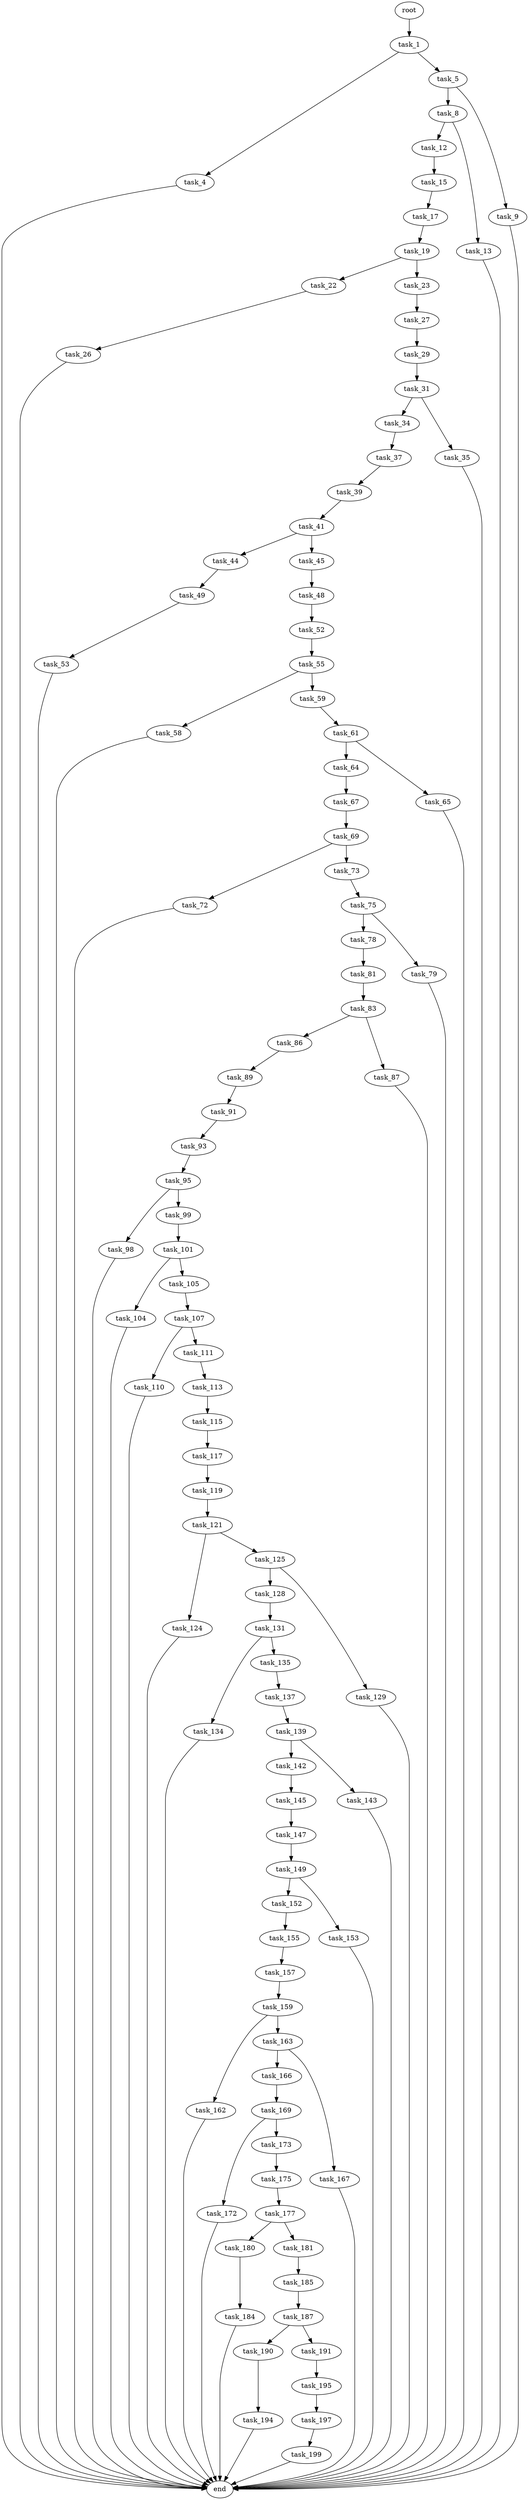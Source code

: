 digraph G {
  root [size="0.000000"];
  task_1 [size="348915190297.000000"];
  task_4 [size="19394546643.000000"];
  task_5 [size="231928233984.000000"];
  task_8 [size="352235827237.000000"];
  task_9 [size="752266808384.000000"];
  task_12 [size="231928233984.000000"];
  task_13 [size="358538201217.000000"];
  task_15 [size="549755813888.000000"];
  task_17 [size="79914139258.000000"];
  task_19 [size="498803072978.000000"];
  task_22 [size="68719476736.000000"];
  task_23 [size="5822903449.000000"];
  task_26 [size="602306355862.000000"];
  task_27 [size="18435740544.000000"];
  task_29 [size="1527883832.000000"];
  task_31 [size="124114279051.000000"];
  task_34 [size="31060666825.000000"];
  task_35 [size="30856164630.000000"];
  task_37 [size="20007302255.000000"];
  task_39 [size="747823597.000000"];
  task_41 [size="1821679008.000000"];
  task_44 [size="3021013108.000000"];
  task_45 [size="190853025091.000000"];
  task_48 [size="52228868585.000000"];
  task_49 [size="16949379419.000000"];
  task_52 [size="9566268940.000000"];
  task_53 [size="28991029248.000000"];
  task_55 [size="1722813090.000000"];
  task_58 [size="68719476736.000000"];
  task_59 [size="1400152701.000000"];
  task_61 [size="28991029248.000000"];
  task_64 [size="268259290580.000000"];
  task_65 [size="89486926023.000000"];
  task_67 [size="68719476736.000000"];
  task_69 [size="6635501461.000000"];
  task_72 [size="1073741824000.000000"];
  task_73 [size="8589934592.000000"];
  task_75 [size="231928233984.000000"];
  task_78 [size="368293445632.000000"];
  task_79 [size="782757789696.000000"];
  task_81 [size="56389314346.000000"];
  task_83 [size="28991029248.000000"];
  task_86 [size="42749659841.000000"];
  task_87 [size="6068695467.000000"];
  task_89 [size="672680971.000000"];
  task_91 [size="14864714634.000000"];
  task_93 [size="68719476736.000000"];
  task_95 [size="534483210773.000000"];
  task_98 [size="1073741824000.000000"];
  task_99 [size="25118249301.000000"];
  task_101 [size="513615332635.000000"];
  task_104 [size="58190529657.000000"];
  task_105 [size="26185730921.000000"];
  task_107 [size="22973468287.000000"];
  task_110 [size="73285595537.000000"];
  task_111 [size="29184416465.000000"];
  task_113 [size="1073741824000.000000"];
  task_115 [size="533576225.000000"];
  task_117 [size="1105305426.000000"];
  task_119 [size="43016574504.000000"];
  task_121 [size="1366460785.000000"];
  task_124 [size="913919349020.000000"];
  task_125 [size="2463005737.000000"];
  task_128 [size="231928233984.000000"];
  task_129 [size="782757789696.000000"];
  task_131 [size="8589934592.000000"];
  task_134 [size="165711481412.000000"];
  task_135 [size="136120610446.000000"];
  task_137 [size="14685195251.000000"];
  task_139 [size="896786122087.000000"];
  task_142 [size="237332214889.000000"];
  task_143 [size="1103137011408.000000"];
  task_145 [size="7620742476.000000"];
  task_147 [size="1886184646.000000"];
  task_149 [size="110882678145.000000"];
  task_152 [size="2985638814.000000"];
  task_153 [size="8072313349.000000"];
  task_155 [size="782757789696.000000"];
  task_157 [size="1123308458326.000000"];
  task_159 [size="918860883574.000000"];
  task_162 [size="368293445632.000000"];
  task_163 [size="37287617881.000000"];
  task_166 [size="5613837154.000000"];
  task_167 [size="7942140743.000000"];
  task_169 [size="231928233984.000000"];
  task_172 [size="1073741824000.000000"];
  task_173 [size="38383960066.000000"];
  task_175 [size="1013536569349.000000"];
  task_177 [size="368293445632.000000"];
  task_180 [size="126931668690.000000"];
  task_181 [size="294865729494.000000"];
  task_184 [size="12107434217.000000"];
  task_185 [size="368293445632.000000"];
  task_187 [size="43754172957.000000"];
  task_190 [size="368293445632.000000"];
  task_191 [size="415770612009.000000"];
  task_194 [size="631364876407.000000"];
  task_195 [size="711395907314.000000"];
  task_197 [size="13202493095.000000"];
  task_199 [size="39483453827.000000"];
  end [size="0.000000"];

  root -> task_1 [size="1.000000"];
  task_1 -> task_4 [size="679477248.000000"];
  task_1 -> task_5 [size="679477248.000000"];
  task_4 -> end [size="1.000000"];
  task_5 -> task_8 [size="301989888.000000"];
  task_5 -> task_9 [size="301989888.000000"];
  task_8 -> task_12 [size="838860800.000000"];
  task_8 -> task_13 [size="838860800.000000"];
  task_9 -> end [size="1.000000"];
  task_12 -> task_15 [size="301989888.000000"];
  task_13 -> end [size="1.000000"];
  task_15 -> task_17 [size="536870912.000000"];
  task_17 -> task_19 [size="75497472.000000"];
  task_19 -> task_22 [size="536870912.000000"];
  task_19 -> task_23 [size="536870912.000000"];
  task_22 -> task_26 [size="134217728.000000"];
  task_23 -> task_27 [size="411041792.000000"];
  task_26 -> end [size="1.000000"];
  task_27 -> task_29 [size="75497472.000000"];
  task_29 -> task_31 [size="75497472.000000"];
  task_31 -> task_34 [size="301989888.000000"];
  task_31 -> task_35 [size="301989888.000000"];
  task_34 -> task_37 [size="536870912.000000"];
  task_35 -> end [size="1.000000"];
  task_37 -> task_39 [size="75497472.000000"];
  task_39 -> task_41 [size="33554432.000000"];
  task_41 -> task_44 [size="33554432.000000"];
  task_41 -> task_45 [size="33554432.000000"];
  task_44 -> task_49 [size="75497472.000000"];
  task_45 -> task_48 [size="134217728.000000"];
  task_48 -> task_52 [size="134217728.000000"];
  task_49 -> task_53 [size="536870912.000000"];
  task_52 -> task_55 [size="411041792.000000"];
  task_53 -> end [size="1.000000"];
  task_55 -> task_58 [size="75497472.000000"];
  task_55 -> task_59 [size="75497472.000000"];
  task_58 -> end [size="1.000000"];
  task_59 -> task_61 [size="134217728.000000"];
  task_61 -> task_64 [size="75497472.000000"];
  task_61 -> task_65 [size="75497472.000000"];
  task_64 -> task_67 [size="209715200.000000"];
  task_65 -> end [size="1.000000"];
  task_67 -> task_69 [size="134217728.000000"];
  task_69 -> task_72 [size="679477248.000000"];
  task_69 -> task_73 [size="679477248.000000"];
  task_72 -> end [size="1.000000"];
  task_73 -> task_75 [size="33554432.000000"];
  task_75 -> task_78 [size="301989888.000000"];
  task_75 -> task_79 [size="301989888.000000"];
  task_78 -> task_81 [size="411041792.000000"];
  task_79 -> end [size="1.000000"];
  task_81 -> task_83 [size="75497472.000000"];
  task_83 -> task_86 [size="75497472.000000"];
  task_83 -> task_87 [size="75497472.000000"];
  task_86 -> task_89 [size="679477248.000000"];
  task_87 -> end [size="1.000000"];
  task_89 -> task_91 [size="75497472.000000"];
  task_91 -> task_93 [size="679477248.000000"];
  task_93 -> task_95 [size="134217728.000000"];
  task_95 -> task_98 [size="679477248.000000"];
  task_95 -> task_99 [size="679477248.000000"];
  task_98 -> end [size="1.000000"];
  task_99 -> task_101 [size="411041792.000000"];
  task_101 -> task_104 [size="411041792.000000"];
  task_101 -> task_105 [size="411041792.000000"];
  task_104 -> end [size="1.000000"];
  task_105 -> task_107 [size="33554432.000000"];
  task_107 -> task_110 [size="838860800.000000"];
  task_107 -> task_111 [size="838860800.000000"];
  task_110 -> end [size="1.000000"];
  task_111 -> task_113 [size="33554432.000000"];
  task_113 -> task_115 [size="838860800.000000"];
  task_115 -> task_117 [size="33554432.000000"];
  task_117 -> task_119 [size="33554432.000000"];
  task_119 -> task_121 [size="33554432.000000"];
  task_121 -> task_124 [size="33554432.000000"];
  task_121 -> task_125 [size="33554432.000000"];
  task_124 -> end [size="1.000000"];
  task_125 -> task_128 [size="209715200.000000"];
  task_125 -> task_129 [size="209715200.000000"];
  task_128 -> task_131 [size="301989888.000000"];
  task_129 -> end [size="1.000000"];
  task_131 -> task_134 [size="33554432.000000"];
  task_131 -> task_135 [size="33554432.000000"];
  task_134 -> end [size="1.000000"];
  task_135 -> task_137 [size="301989888.000000"];
  task_137 -> task_139 [size="679477248.000000"];
  task_139 -> task_142 [size="679477248.000000"];
  task_139 -> task_143 [size="679477248.000000"];
  task_142 -> task_145 [size="536870912.000000"];
  task_143 -> end [size="1.000000"];
  task_145 -> task_147 [size="134217728.000000"];
  task_147 -> task_149 [size="33554432.000000"];
  task_149 -> task_152 [size="75497472.000000"];
  task_149 -> task_153 [size="75497472.000000"];
  task_152 -> task_155 [size="209715200.000000"];
  task_153 -> end [size="1.000000"];
  task_155 -> task_157 [size="679477248.000000"];
  task_157 -> task_159 [size="679477248.000000"];
  task_159 -> task_162 [size="838860800.000000"];
  task_159 -> task_163 [size="838860800.000000"];
  task_162 -> end [size="1.000000"];
  task_163 -> task_166 [size="33554432.000000"];
  task_163 -> task_167 [size="33554432.000000"];
  task_166 -> task_169 [size="209715200.000000"];
  task_167 -> end [size="1.000000"];
  task_169 -> task_172 [size="301989888.000000"];
  task_169 -> task_173 [size="301989888.000000"];
  task_172 -> end [size="1.000000"];
  task_173 -> task_175 [size="679477248.000000"];
  task_175 -> task_177 [size="679477248.000000"];
  task_177 -> task_180 [size="411041792.000000"];
  task_177 -> task_181 [size="411041792.000000"];
  task_180 -> task_184 [size="134217728.000000"];
  task_181 -> task_185 [size="536870912.000000"];
  task_184 -> end [size="1.000000"];
  task_185 -> task_187 [size="411041792.000000"];
  task_187 -> task_190 [size="838860800.000000"];
  task_187 -> task_191 [size="838860800.000000"];
  task_190 -> task_194 [size="411041792.000000"];
  task_191 -> task_195 [size="679477248.000000"];
  task_194 -> end [size="1.000000"];
  task_195 -> task_197 [size="679477248.000000"];
  task_197 -> task_199 [size="209715200.000000"];
  task_199 -> end [size="1.000000"];
}
